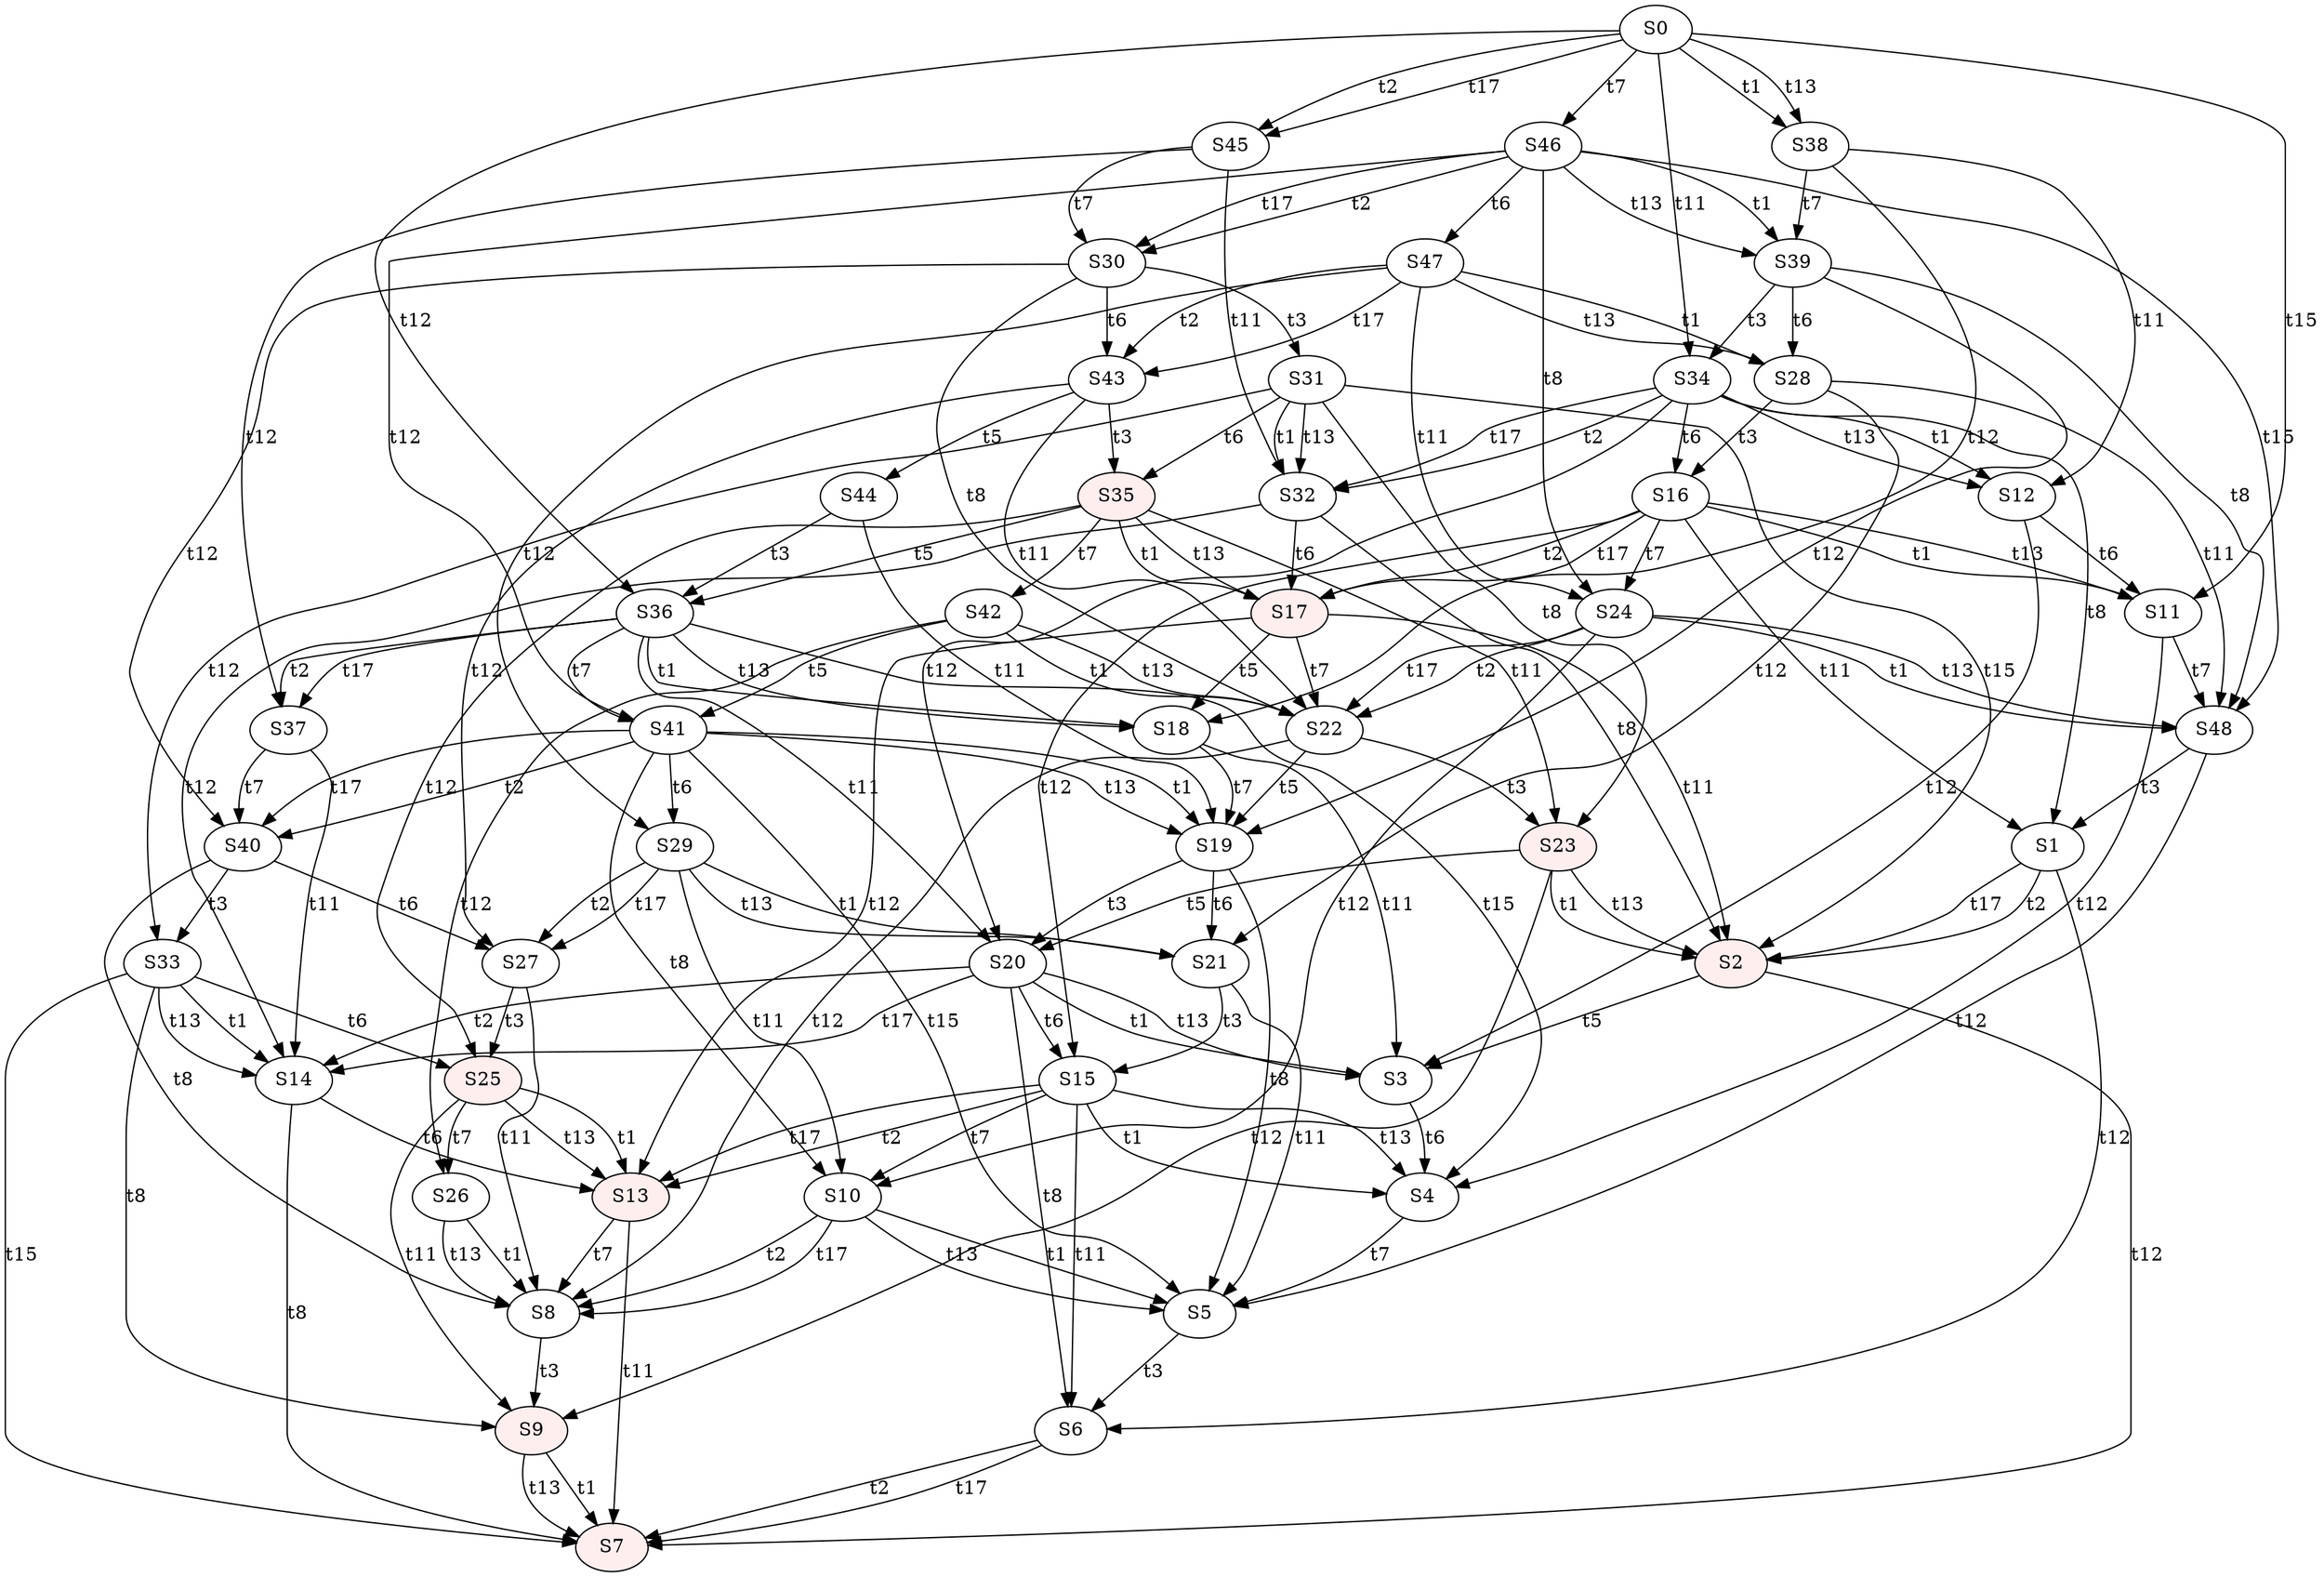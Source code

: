 digraph "SCdebug/33" {
node [fillcolor="#FFFFFF"]; S11 ;
node [style=filled fillcolor="#FFEEEE"]; S17 ;
node [fillcolor="#FFFFFF"]; S28 ;
node [fillcolor="#FFFFFF"]; S38 ;
node [fillcolor="#FFFFFF"]; S43 ;
node [fillcolor="#FFFFFF"]; S45 ;
node [fillcolor="#FFFFFF"]; S16 ;
node [style=filled fillcolor="#FFEEEE"]; S35 ;
node [fillcolor="#FFFFFF"]; S47 ;
node [fillcolor="#FFFFFF"]; S0 ;
node [fillcolor="#FFFFFF"]; S12 ;
node [style=filled fillcolor="#FFEEEE"]; S2 ;
node [fillcolor="#FFFFFF"]; S48 ;
node [fillcolor="#FFFFFF"]; S22 ;
node [fillcolor="#FFFFFF"]; S30 ;
node [fillcolor="#FFFFFF"]; S32 ;
node [fillcolor="#FFFFFF"]; S39 ;
node [fillcolor="#FFFFFF"]; S1 ;
node [style=filled fillcolor="#FFEEEE"]; S23 ;
node [fillcolor="#FFFFFF"]; S24 ;
node [fillcolor="#FFFFFF"]; S31 ;
node [fillcolor="#FFFFFF"]; S34 ;
node [fillcolor="#FFFFFF"]; S42 ;
node [fillcolor="#FFFFFF"]; S46 ;
node [style=filled fillcolor="#FFEEEE"]; S13 ;
node [fillcolor="#FFFFFF"]; S4 ;
node [fillcolor="#FFFFFF"]; S18 ;
node [fillcolor="#FFFFFF"]; S21 ;
node [fillcolor="#FFFFFF"]; S27 ;
node [fillcolor="#FFFFFF"]; S37 ;
node [fillcolor="#FFFFFF"]; S44 ;
node [fillcolor="#FFFFFF"]; S15 ;
node [style=filled fillcolor="#FFEEEE"]; S25 ;
node [fillcolor="#FFFFFF"]; S29 ;
node [fillcolor="#FFFFFF"]; S36 ;
node [fillcolor="#FFFFFF"]; S14 ;
node [fillcolor="#FFFFFF"]; S8 ;
node [style=filled fillcolor="#FFEEEE"]; S7 ;
node [fillcolor="#FFFFFF"]; S5 ;
node [fillcolor="#FFFFFF"]; S3 ;
node [fillcolor="#FFFFFF"]; S19 ;
node [fillcolor="#FFFFFF"]; S40 ;
node [fillcolor="#FFFFFF"]; S10 ;
node [style=filled fillcolor="#FFEEEE"]; S9 ;
node [fillcolor="#FFFFFF"]; S6 ;
node [fillcolor="#FFFFFF"]; S20 ;
node [fillcolor="#FFFFFF"]; S26 ;
node [fillcolor="#FFFFFF"]; S33 ;
node [fillcolor="#FFFFFF"]; S41 ;
S11 -> S4 [label=t12]
S11 -> S48 [label=t7]
S17 -> S13 [label=t12]
S17 -> S18 [label=t5]
S17 -> S2 [label=t11]
S17 -> S22 [label=t7]
S28 -> S21 [label=t12]
S28 -> S16 [label=t3]
S28 -> S48 [label=t11]
S38 -> S18 [label=t12]
S38 -> S12 [label=t11]
S38 -> S39 [label=t7]
S43 -> S27 [label=t12]
S43 -> S44 [label=t5]
S43 -> S35 [label=t3]
S43 -> S22 [label=t11]
S45 -> S37 [label=t12]
S45 -> S30 [label=t7]
S45 -> S32 [label=t11]
S16 -> S15 [label=t12]
S16 -> S1 [label=t11]
S16 -> S24 [label=t7]
S16 -> S11 [label=t1]
S16 -> S17 [label=t2]
S16 -> S11 [label=t13]
S16 -> S17 [label=t17]
S35 -> S25 [label=t12]
S35 -> S36 [label=t5]
S35 -> S23 [label=t11]
S35 -> S42 [label=t7]
S35 -> S17 [label=t1]
S35 -> S17 [label=t13]
S47 -> S29 [label=t12]
S47 -> S24 [label=t11]
S47 -> S28 [label=t1]
S47 -> S43 [label=t2]
S47 -> S28 [label=t13]
S47 -> S43 [label=t17]
S0 -> S36 [label=t12]
S0 -> S34 [label=t11]
S0 -> S46 [label=t7]
S0 -> S38 [label=t1]
S0 -> S45 [label=t2]
S0 -> S38 [label=t13]
S0 -> S11 [label=t15]
S0 -> S45 [label=t17]
S12 -> S3 [label=t12]
S12 -> S11 [label=t6]
S2 -> S7 [label=t12]
S2 -> S3 [label=t5]
S48 -> S5 [label=t12]
S48 -> S1 [label=t3]
S22 -> S8 [label=t12]
S22 -> S19 [label=t5]
S22 -> S23 [label=t3]
S30 -> S40 [label=t12]
S30 -> S31 [label=t3]
S30 -> S22 [label=t8]
S30 -> S43 [label=t6]
S32 -> S14 [label=t12]
S32 -> S2 [label=t8]
S32 -> S17 [label=t6]
S39 -> S19 [label=t12]
S39 -> S34 [label=t3]
S39 -> S48 [label=t8]
S39 -> S28 [label=t6]
S1 -> S2 [label=t2]
S1 -> S2 [label=t17]
S1 -> S6 [label=t12]
S23 -> S2 [label=t1]
S23 -> S2 [label=t13]
S23 -> S20 [label=t5]
S23 -> S9 [label=t12]
S24 -> S48 [label=t1]
S24 -> S22 [label=t2]
S24 -> S48 [label=t13]
S24 -> S22 [label=t17]
S24 -> S10 [label=t12]
S31 -> S23 [label=t8]
S31 -> S32 [label=t1]
S31 -> S32 [label=t13]
S31 -> S2 [label=t15]
S31 -> S33 [label=t12]
S31 -> S35 [label=t6]
S34 -> S1 [label=t8]
S34 -> S12 [label=t1]
S34 -> S32 [label=t2]
S34 -> S12 [label=t13]
S34 -> S32 [label=t17]
S34 -> S20 [label=t12]
S34 -> S16 [label=t6]
S42 -> S22 [label=t1]
S42 -> S22 [label=t13]
S42 -> S41 [label=t5]
S42 -> S26 [label=t12]
S46 -> S24 [label=t8]
S46 -> S39 [label=t1]
S46 -> S30 [label=t2]
S46 -> S39 [label=t13]
S46 -> S48 [label=t15]
S46 -> S30 [label=t17]
S46 -> S41 [label=t12]
S46 -> S47 [label=t6]
S13 -> S8 [label=t7]
S13 -> S7 [label=t11]
S4 -> S5 [label=t7]
S18 -> S3 [label=t11]
S18 -> S19 [label=t7]
S21 -> S15 [label=t3]
S21 -> S5 [label=t11]
S27 -> S25 [label=t3]
S27 -> S8 [label=t11]
S37 -> S14 [label=t11]
S37 -> S40 [label=t7]
S44 -> S36 [label=t3]
S44 -> S19 [label=t11]
S15 -> S4 [label=t1]
S15 -> S13 [label=t2]
S15 -> S4 [label=t13]
S15 -> S13 [label=t17]
S15 -> S10 [label=t7]
S15 -> S6 [label=t11]
S25 -> S13 [label=t1]
S25 -> S13 [label=t13]
S25 -> S26 [label=t7]
S25 -> S9 [label=t11]
S29 -> S21 [label=t1]
S29 -> S27 [label=t2]
S29 -> S21 [label=t13]
S29 -> S27 [label=t17]
S29 -> S10 [label=t11]
S36 -> S18 [label=t1]
S36 -> S37 [label=t2]
S36 -> S18 [label=t13]
S36 -> S4 [label=t15]
S36 -> S37 [label=t17]
S36 -> S41 [label=t7]
S36 -> S20 [label=t11]
S14 -> S13 [label=t6]
S14 -> S7 [label=t8]
S8 -> S9 [label=t3]
S5 -> S6 [label=t3]
S3 -> S4 [label=t6]
S19 -> S5 [label=t8]
S19 -> S20 [label=t3]
S19 -> S21 [label=t6]
S40 -> S8 [label=t8]
S40 -> S33 [label=t3]
S40 -> S27 [label=t6]
S10 -> S8 [label=t2]
S10 -> S8 [label=t17]
S10 -> S5 [label=t1]
S10 -> S5 [label=t13]
S9 -> S7 [label=t1]
S9 -> S7 [label=t13]
S6 -> S7 [label=t2]
S6 -> S7 [label=t17]
S20 -> S15 [label=t6]
S20 -> S14 [label=t2]
S20 -> S14 [label=t17]
S20 -> S3 [label=t1]
S20 -> S3 [label=t13]
S20 -> S6 [label=t8]
S26 -> S8 [label=t1]
S26 -> S8 [label=t13]
S33 -> S25 [label=t6]
S33 -> S14 [label=t1]
S33 -> S14 [label=t13]
S33 -> S7 [label=t15]
S33 -> S9 [label=t8]
S41 -> S29 [label=t6]
S41 -> S5 [label=t15]
S41 -> S19 [label=t1]
S41 -> S19 [label=t13]
S41 -> S40 [label=t2]
S41 -> S40 [label=t17]
S41 -> S10 [label=t8]
}
